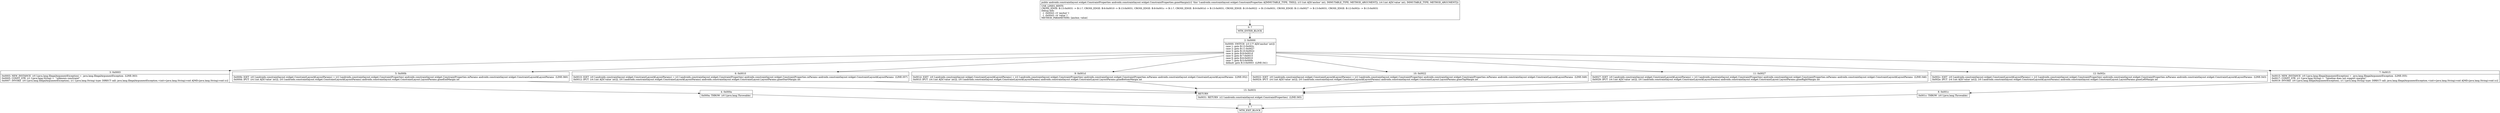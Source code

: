 digraph "CFG forandroidx.constraintlayout.widget.ConstraintProperties.goneMargin(II)Landroidx\/constraintlayout\/widget\/ConstraintProperties;" {
Node_0 [shape=record,label="{0\:\ ?|MTH_ENTER_BLOCK\l}"];
Node_2 [shape=record,label="{2\:\ 0x0000|0x0000: SWITCH  (r3 I:?? A[D('anchor' int)])\l case 1: goto B:12:0x002c\l case 2: goto B:11:0x0027\l case 3: goto B:10:0x0022\l case 4: goto B:9:0x001d\l case 5: goto B:7:0x0015\l case 6: goto B:6:0x0010\l case 7: goto B:5:0x000b\l default: goto B:3:0x0003  (LINE:341)\l}"];
Node_3 [shape=record,label="{3\:\ 0x0003|0x0003: NEW_INSTANCE  (r0 I:java.lang.IllegalArgumentException) =  java.lang.IllegalArgumentException  (LINE:363)\l0x0005: CONST_STR  (r1 I:java.lang.String) =  \"unknown constraint\" \l0x0007: INVOKE  (r0 I:java.lang.IllegalArgumentException), (r1 I:java.lang.String) type: DIRECT call: java.lang.IllegalArgumentException.\<init\>(java.lang.String):void A[MD:(java.lang.String):void (c)]\l}"];
Node_4 [shape=record,label="{4\:\ 0x000a|0x000a: THROW  (r0 I:java.lang.Throwable) \l}"];
Node_1 [shape=record,label="{1\:\ ?|MTH_EXIT_BLOCK\l}"];
Node_5 [shape=record,label="{5\:\ 0x000b|0x000b: IGET  (r0 I:androidx.constraintlayout.widget.ConstraintLayout$LayoutParams) = (r2 I:androidx.constraintlayout.widget.ConstraintProperties) androidx.constraintlayout.widget.ConstraintProperties.mParams androidx.constraintlayout.widget.ConstraintLayout$LayoutParams  (LINE:360)\l0x000d: IPUT  (r4 I:int A[D('value' int)]), (r0 I:androidx.constraintlayout.widget.ConstraintLayout$LayoutParams) androidx.constraintlayout.widget.ConstraintLayout.LayoutParams.goneEndMargin int \l}"];
Node_13 [shape=record,label="{13\:\ 0x0031|RETURN\l|0x0031: RETURN  (r2 I:androidx.constraintlayout.widget.ConstraintProperties)  (LINE:365)\l}"];
Node_6 [shape=record,label="{6\:\ 0x0010|0x0010: IGET  (r0 I:androidx.constraintlayout.widget.ConstraintLayout$LayoutParams) = (r2 I:androidx.constraintlayout.widget.ConstraintProperties) androidx.constraintlayout.widget.ConstraintProperties.mParams androidx.constraintlayout.widget.ConstraintLayout$LayoutParams  (LINE:357)\l0x0012: IPUT  (r4 I:int A[D('value' int)]), (r0 I:androidx.constraintlayout.widget.ConstraintLayout$LayoutParams) androidx.constraintlayout.widget.ConstraintLayout.LayoutParams.goneStartMargin int \l}"];
Node_7 [shape=record,label="{7\:\ 0x0015|0x0015: NEW_INSTANCE  (r0 I:java.lang.IllegalArgumentException) =  java.lang.IllegalArgumentException  (LINE:355)\l0x0017: CONST_STR  (r1 I:java.lang.String) =  \"baseline does not support margins\" \l0x0019: INVOKE  (r0 I:java.lang.IllegalArgumentException), (r1 I:java.lang.String) type: DIRECT call: java.lang.IllegalArgumentException.\<init\>(java.lang.String):void A[MD:(java.lang.String):void (c)]\l}"];
Node_8 [shape=record,label="{8\:\ 0x001c|0x001c: THROW  (r0 I:java.lang.Throwable) \l}"];
Node_9 [shape=record,label="{9\:\ 0x001d|0x001d: IGET  (r0 I:androidx.constraintlayout.widget.ConstraintLayout$LayoutParams) = (r2 I:androidx.constraintlayout.widget.ConstraintProperties) androidx.constraintlayout.widget.ConstraintProperties.mParams androidx.constraintlayout.widget.ConstraintLayout$LayoutParams  (LINE:352)\l0x001f: IPUT  (r4 I:int A[D('value' int)]), (r0 I:androidx.constraintlayout.widget.ConstraintLayout$LayoutParams) androidx.constraintlayout.widget.ConstraintLayout.LayoutParams.goneBottomMargin int \l}"];
Node_10 [shape=record,label="{10\:\ 0x0022|0x0022: IGET  (r0 I:androidx.constraintlayout.widget.ConstraintLayout$LayoutParams) = (r2 I:androidx.constraintlayout.widget.ConstraintProperties) androidx.constraintlayout.widget.ConstraintProperties.mParams androidx.constraintlayout.widget.ConstraintLayout$LayoutParams  (LINE:349)\l0x0024: IPUT  (r4 I:int A[D('value' int)]), (r0 I:androidx.constraintlayout.widget.ConstraintLayout$LayoutParams) androidx.constraintlayout.widget.ConstraintLayout.LayoutParams.goneTopMargin int \l}"];
Node_11 [shape=record,label="{11\:\ 0x0027|0x0027: IGET  (r0 I:androidx.constraintlayout.widget.ConstraintLayout$LayoutParams) = (r2 I:androidx.constraintlayout.widget.ConstraintProperties) androidx.constraintlayout.widget.ConstraintProperties.mParams androidx.constraintlayout.widget.ConstraintLayout$LayoutParams  (LINE:346)\l0x0029: IPUT  (r4 I:int A[D('value' int)]), (r0 I:androidx.constraintlayout.widget.ConstraintLayout$LayoutParams) androidx.constraintlayout.widget.ConstraintLayout.LayoutParams.goneRightMargin int \l}"];
Node_12 [shape=record,label="{12\:\ 0x002c|0x002c: IGET  (r0 I:androidx.constraintlayout.widget.ConstraintLayout$LayoutParams) = (r2 I:androidx.constraintlayout.widget.ConstraintProperties) androidx.constraintlayout.widget.ConstraintProperties.mParams androidx.constraintlayout.widget.ConstraintLayout$LayoutParams  (LINE:343)\l0x002e: IPUT  (r4 I:int A[D('value' int)]), (r0 I:androidx.constraintlayout.widget.ConstraintLayout$LayoutParams) androidx.constraintlayout.widget.ConstraintLayout.LayoutParams.goneLeftMargin int \l}"];
MethodNode[shape=record,label="{public androidx.constraintlayout.widget.ConstraintProperties androidx.constraintlayout.widget.ConstraintProperties.goneMargin((r2 'this' I:androidx.constraintlayout.widget.ConstraintProperties A[IMMUTABLE_TYPE, THIS]), (r3 I:int A[D('anchor' int), IMMUTABLE_TYPE, METHOD_ARGUMENT]), (r4 I:int A[D('value' int), IMMUTABLE_TYPE, METHOD_ARGUMENT]))  | USE_LINES_HINTS\lCROSS_EDGE: B:13:0x0031 \-\> B:1:?, CROSS_EDGE: B:6:0x0010 \-\> B:13:0x0031, CROSS_EDGE: B:8:0x001c \-\> B:1:?, CROSS_EDGE: B:9:0x001d \-\> B:13:0x0031, CROSS_EDGE: B:10:0x0022 \-\> B:13:0x0031, CROSS_EDGE: B:11:0x0027 \-\> B:13:0x0031, CROSS_EDGE: B:12:0x002c \-\> B:13:0x0031\lDebug Info:\l  \-1 \-0x0043: r3 'anchor' I\l  \-1 \-0x0043: r4 'value' I\lMETHOD_PARAMETERS: [anchor, value]\l}"];
MethodNode -> Node_0;Node_0 -> Node_2;
Node_2 -> Node_3;
Node_2 -> Node_5;
Node_2 -> Node_6;
Node_2 -> Node_7;
Node_2 -> Node_9;
Node_2 -> Node_10;
Node_2 -> Node_11;
Node_2 -> Node_12;
Node_3 -> Node_4;
Node_4 -> Node_1;
Node_5 -> Node_13;
Node_13 -> Node_1;
Node_6 -> Node_13;
Node_7 -> Node_8;
Node_8 -> Node_1;
Node_9 -> Node_13;
Node_10 -> Node_13;
Node_11 -> Node_13;
Node_12 -> Node_13;
}

